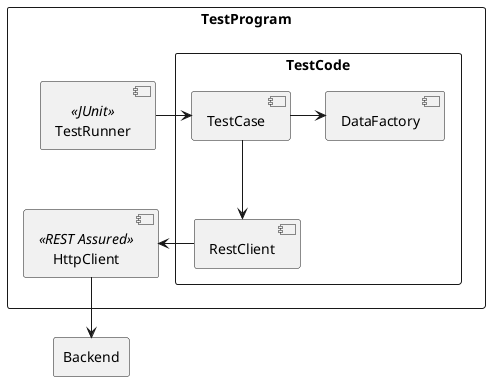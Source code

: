 @startuml integration-test-component-structure

skinparam linetype ortho

rectangle TestProgram {
  component TestRunner <<JUnit>>
  component HttpClient  <<REST Assured>>

  rectangle TestCode {
    component TestCase
    component RestClient
    component DataFactory
  }

}

rectangle Backend

TestRunner -> TestCase
TestCase --> RestClient
TestCase -> DataFactory
RestClient -> HttpClient

HttpClient --> Backend